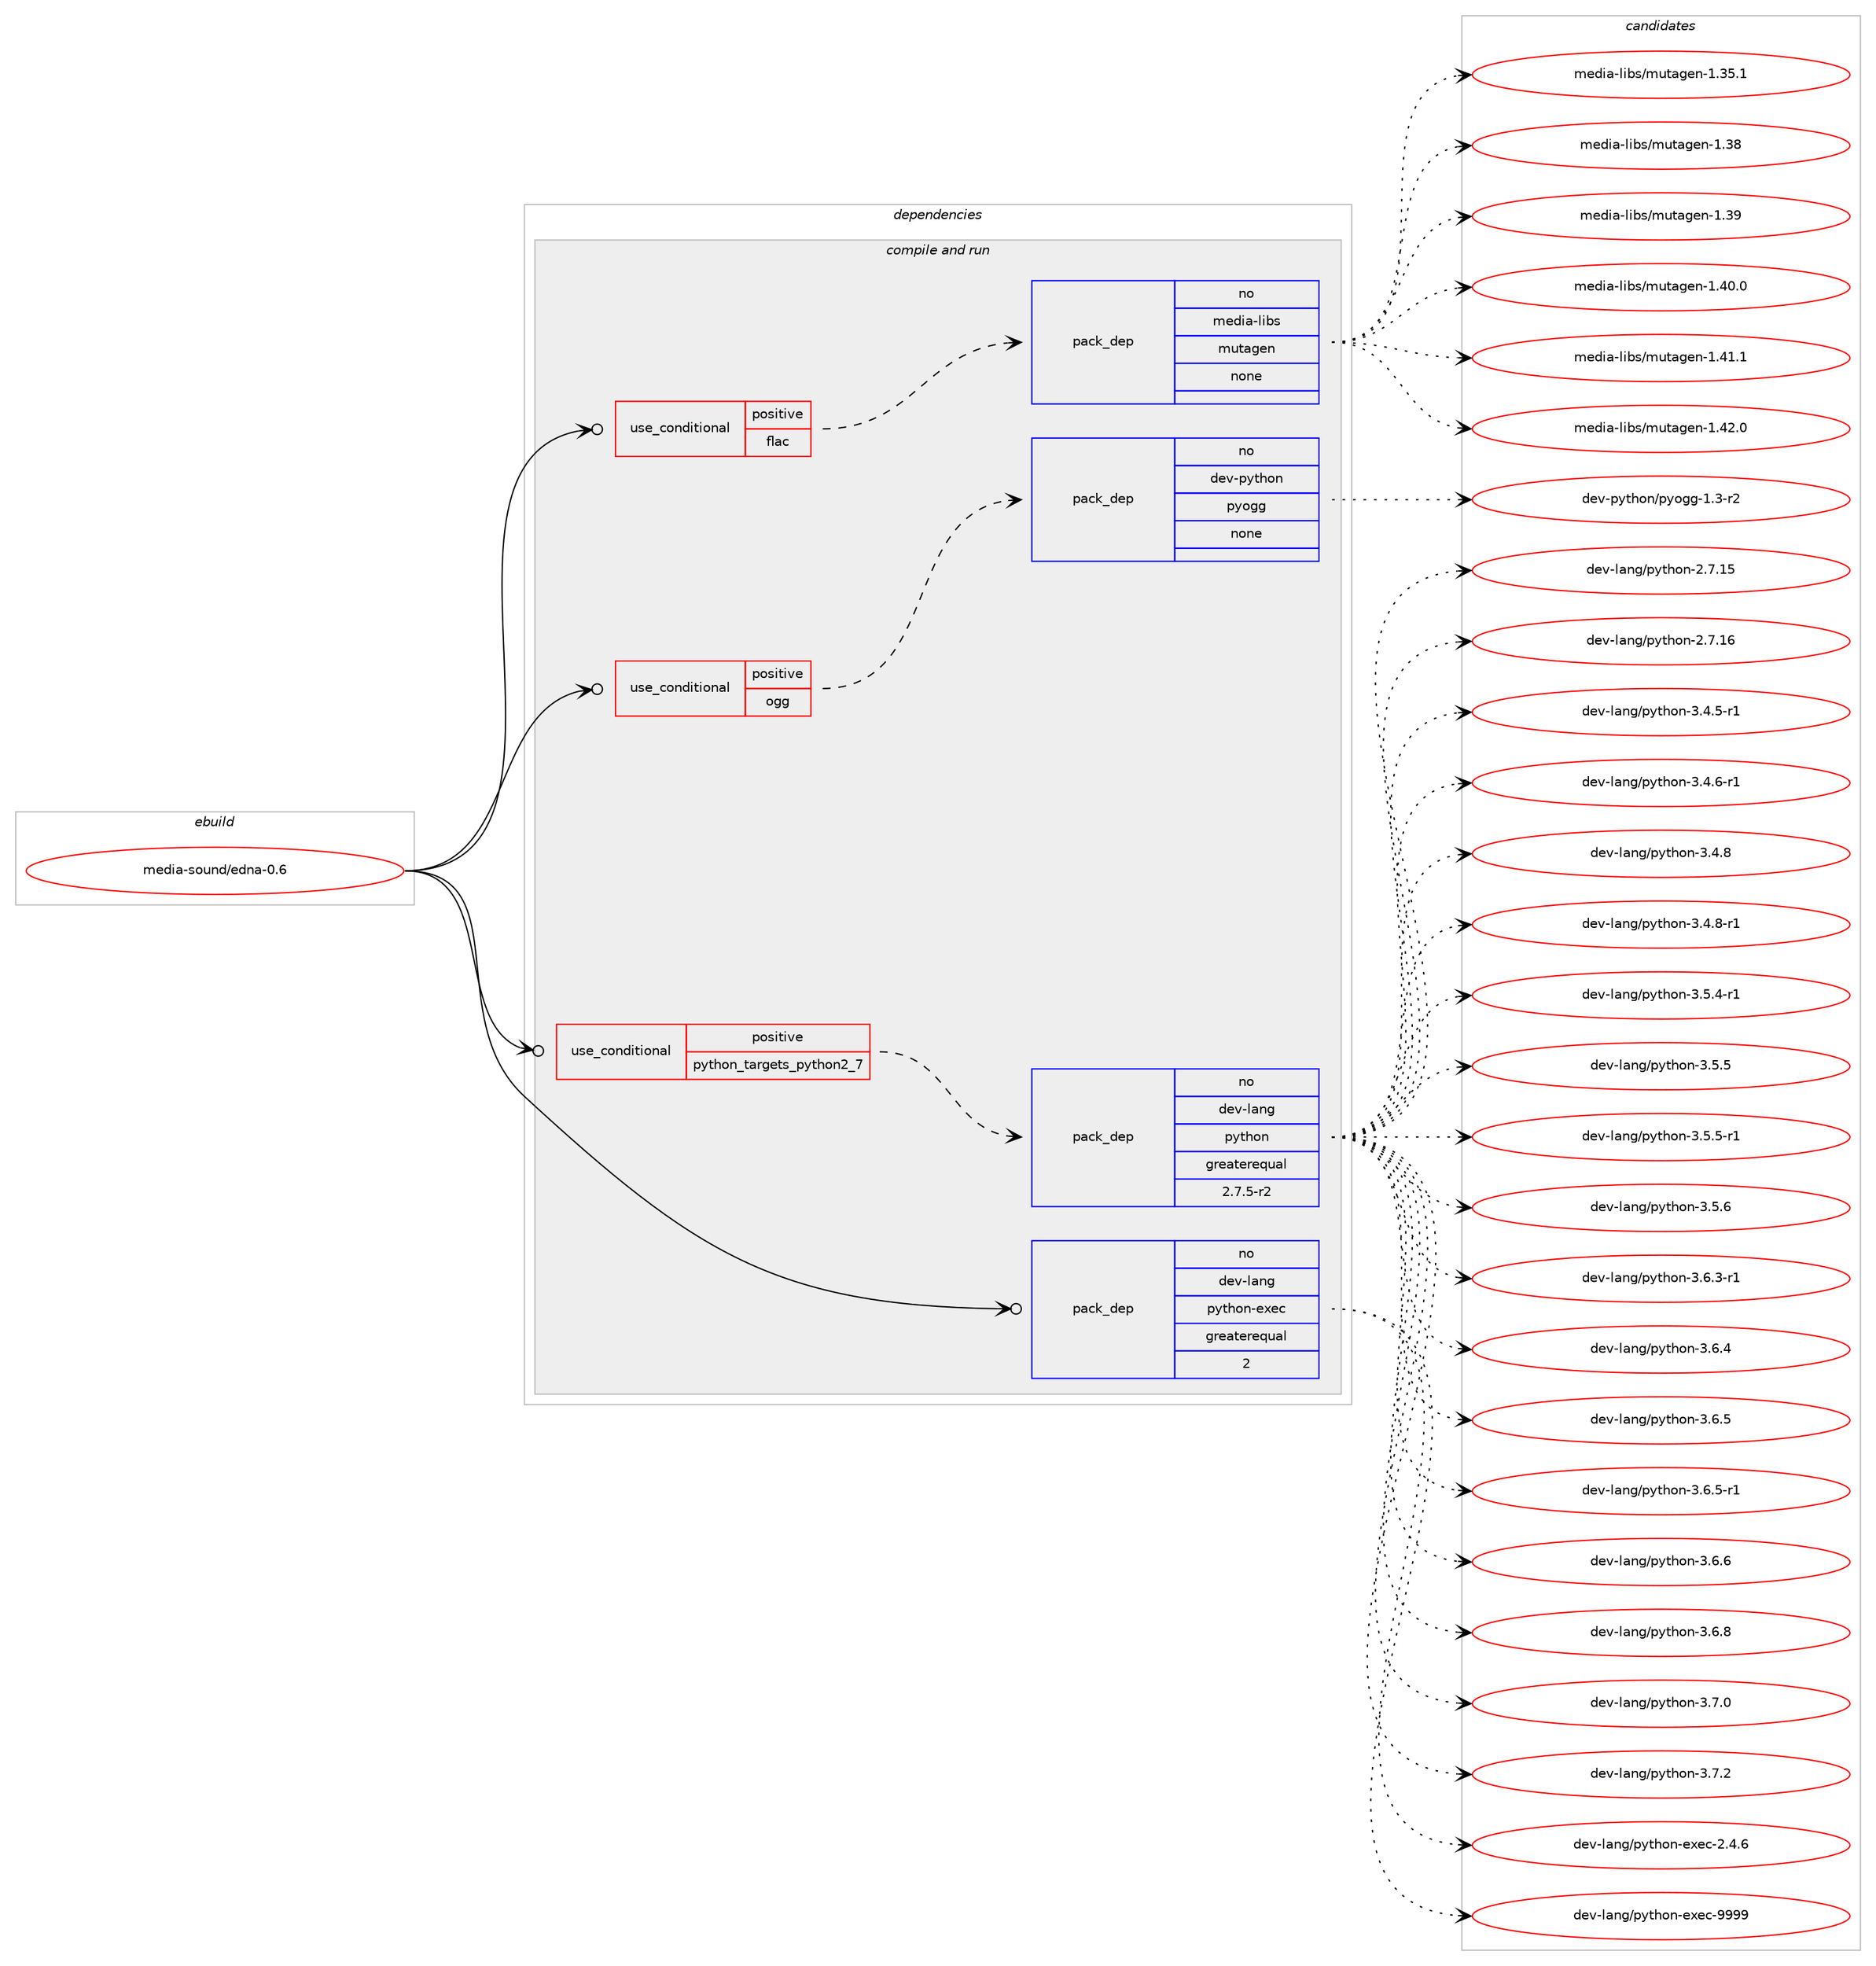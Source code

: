 digraph prolog {

# *************
# Graph options
# *************

newrank=true;
concentrate=true;
compound=true;
graph [rankdir=LR,fontname=Helvetica,fontsize=10,ranksep=1.5];#, ranksep=2.5, nodesep=0.2];
edge  [arrowhead=vee];
node  [fontname=Helvetica,fontsize=10];

# **********
# The ebuild
# **********

subgraph cluster_leftcol {
color=gray;
rank=same;
label=<<i>ebuild</i>>;
id [label="media-sound/edna-0.6", color=red, width=4, href="../media-sound/edna-0.6.svg"];
}

# ****************
# The dependencies
# ****************

subgraph cluster_midcol {
color=gray;
label=<<i>dependencies</i>>;
subgraph cluster_compile {
fillcolor="#eeeeee";
style=filled;
label=<<i>compile</i>>;
}
subgraph cluster_compileandrun {
fillcolor="#eeeeee";
style=filled;
label=<<i>compile and run</i>>;
subgraph cond437150 {
dependency1625722 [label=<<TABLE BORDER="0" CELLBORDER="1" CELLSPACING="0" CELLPADDING="4"><TR><TD ROWSPAN="3" CELLPADDING="10">use_conditional</TD></TR><TR><TD>positive</TD></TR><TR><TD>flac</TD></TR></TABLE>>, shape=none, color=red];
subgraph pack1162336 {
dependency1625723 [label=<<TABLE BORDER="0" CELLBORDER="1" CELLSPACING="0" CELLPADDING="4" WIDTH="220"><TR><TD ROWSPAN="6" CELLPADDING="30">pack_dep</TD></TR><TR><TD WIDTH="110">no</TD></TR><TR><TD>media-libs</TD></TR><TR><TD>mutagen</TD></TR><TR><TD>none</TD></TR><TR><TD></TD></TR></TABLE>>, shape=none, color=blue];
}
dependency1625722:e -> dependency1625723:w [weight=20,style="dashed",arrowhead="vee"];
}
id:e -> dependency1625722:w [weight=20,style="solid",arrowhead="odotvee"];
subgraph cond437151 {
dependency1625724 [label=<<TABLE BORDER="0" CELLBORDER="1" CELLSPACING="0" CELLPADDING="4"><TR><TD ROWSPAN="3" CELLPADDING="10">use_conditional</TD></TR><TR><TD>positive</TD></TR><TR><TD>ogg</TD></TR></TABLE>>, shape=none, color=red];
subgraph pack1162337 {
dependency1625725 [label=<<TABLE BORDER="0" CELLBORDER="1" CELLSPACING="0" CELLPADDING="4" WIDTH="220"><TR><TD ROWSPAN="6" CELLPADDING="30">pack_dep</TD></TR><TR><TD WIDTH="110">no</TD></TR><TR><TD>dev-python</TD></TR><TR><TD>pyogg</TD></TR><TR><TD>none</TD></TR><TR><TD></TD></TR></TABLE>>, shape=none, color=blue];
}
dependency1625724:e -> dependency1625725:w [weight=20,style="dashed",arrowhead="vee"];
}
id:e -> dependency1625724:w [weight=20,style="solid",arrowhead="odotvee"];
subgraph cond437152 {
dependency1625726 [label=<<TABLE BORDER="0" CELLBORDER="1" CELLSPACING="0" CELLPADDING="4"><TR><TD ROWSPAN="3" CELLPADDING="10">use_conditional</TD></TR><TR><TD>positive</TD></TR><TR><TD>python_targets_python2_7</TD></TR></TABLE>>, shape=none, color=red];
subgraph pack1162338 {
dependency1625727 [label=<<TABLE BORDER="0" CELLBORDER="1" CELLSPACING="0" CELLPADDING="4" WIDTH="220"><TR><TD ROWSPAN="6" CELLPADDING="30">pack_dep</TD></TR><TR><TD WIDTH="110">no</TD></TR><TR><TD>dev-lang</TD></TR><TR><TD>python</TD></TR><TR><TD>greaterequal</TD></TR><TR><TD>2.7.5-r2</TD></TR></TABLE>>, shape=none, color=blue];
}
dependency1625726:e -> dependency1625727:w [weight=20,style="dashed",arrowhead="vee"];
}
id:e -> dependency1625726:w [weight=20,style="solid",arrowhead="odotvee"];
subgraph pack1162339 {
dependency1625728 [label=<<TABLE BORDER="0" CELLBORDER="1" CELLSPACING="0" CELLPADDING="4" WIDTH="220"><TR><TD ROWSPAN="6" CELLPADDING="30">pack_dep</TD></TR><TR><TD WIDTH="110">no</TD></TR><TR><TD>dev-lang</TD></TR><TR><TD>python-exec</TD></TR><TR><TD>greaterequal</TD></TR><TR><TD>2</TD></TR></TABLE>>, shape=none, color=blue];
}
id:e -> dependency1625728:w [weight=20,style="solid",arrowhead="odotvee"];
}
subgraph cluster_run {
fillcolor="#eeeeee";
style=filled;
label=<<i>run</i>>;
}
}

# **************
# The candidates
# **************

subgraph cluster_choices {
rank=same;
color=gray;
label=<<i>candidates</i>>;

subgraph choice1162336 {
color=black;
nodesep=1;
choice109101100105974510810598115471091171169710310111045494651534649 [label="media-libs/mutagen-1.35.1", color=red, width=4,href="../media-libs/mutagen-1.35.1.svg"];
choice10910110010597451081059811547109117116971031011104549465156 [label="media-libs/mutagen-1.38", color=red, width=4,href="../media-libs/mutagen-1.38.svg"];
choice10910110010597451081059811547109117116971031011104549465157 [label="media-libs/mutagen-1.39", color=red, width=4,href="../media-libs/mutagen-1.39.svg"];
choice109101100105974510810598115471091171169710310111045494652484648 [label="media-libs/mutagen-1.40.0", color=red, width=4,href="../media-libs/mutagen-1.40.0.svg"];
choice109101100105974510810598115471091171169710310111045494652494649 [label="media-libs/mutagen-1.41.1", color=red, width=4,href="../media-libs/mutagen-1.41.1.svg"];
choice109101100105974510810598115471091171169710310111045494652504648 [label="media-libs/mutagen-1.42.0", color=red, width=4,href="../media-libs/mutagen-1.42.0.svg"];
dependency1625723:e -> choice109101100105974510810598115471091171169710310111045494651534649:w [style=dotted,weight="100"];
dependency1625723:e -> choice10910110010597451081059811547109117116971031011104549465156:w [style=dotted,weight="100"];
dependency1625723:e -> choice10910110010597451081059811547109117116971031011104549465157:w [style=dotted,weight="100"];
dependency1625723:e -> choice109101100105974510810598115471091171169710310111045494652484648:w [style=dotted,weight="100"];
dependency1625723:e -> choice109101100105974510810598115471091171169710310111045494652494649:w [style=dotted,weight="100"];
dependency1625723:e -> choice109101100105974510810598115471091171169710310111045494652504648:w [style=dotted,weight="100"];
}
subgraph choice1162337 {
color=black;
nodesep=1;
choice1001011184511212111610411111047112121111103103454946514511450 [label="dev-python/pyogg-1.3-r2", color=red, width=4,href="../dev-python/pyogg-1.3-r2.svg"];
dependency1625725:e -> choice1001011184511212111610411111047112121111103103454946514511450:w [style=dotted,weight="100"];
}
subgraph choice1162338 {
color=black;
nodesep=1;
choice10010111845108971101034711212111610411111045504655464953 [label="dev-lang/python-2.7.15", color=red, width=4,href="../dev-lang/python-2.7.15.svg"];
choice10010111845108971101034711212111610411111045504655464954 [label="dev-lang/python-2.7.16", color=red, width=4,href="../dev-lang/python-2.7.16.svg"];
choice1001011184510897110103471121211161041111104551465246534511449 [label="dev-lang/python-3.4.5-r1", color=red, width=4,href="../dev-lang/python-3.4.5-r1.svg"];
choice1001011184510897110103471121211161041111104551465246544511449 [label="dev-lang/python-3.4.6-r1", color=red, width=4,href="../dev-lang/python-3.4.6-r1.svg"];
choice100101118451089711010347112121116104111110455146524656 [label="dev-lang/python-3.4.8", color=red, width=4,href="../dev-lang/python-3.4.8.svg"];
choice1001011184510897110103471121211161041111104551465246564511449 [label="dev-lang/python-3.4.8-r1", color=red, width=4,href="../dev-lang/python-3.4.8-r1.svg"];
choice1001011184510897110103471121211161041111104551465346524511449 [label="dev-lang/python-3.5.4-r1", color=red, width=4,href="../dev-lang/python-3.5.4-r1.svg"];
choice100101118451089711010347112121116104111110455146534653 [label="dev-lang/python-3.5.5", color=red, width=4,href="../dev-lang/python-3.5.5.svg"];
choice1001011184510897110103471121211161041111104551465346534511449 [label="dev-lang/python-3.5.5-r1", color=red, width=4,href="../dev-lang/python-3.5.5-r1.svg"];
choice100101118451089711010347112121116104111110455146534654 [label="dev-lang/python-3.5.6", color=red, width=4,href="../dev-lang/python-3.5.6.svg"];
choice1001011184510897110103471121211161041111104551465446514511449 [label="dev-lang/python-3.6.3-r1", color=red, width=4,href="../dev-lang/python-3.6.3-r1.svg"];
choice100101118451089711010347112121116104111110455146544652 [label="dev-lang/python-3.6.4", color=red, width=4,href="../dev-lang/python-3.6.4.svg"];
choice100101118451089711010347112121116104111110455146544653 [label="dev-lang/python-3.6.5", color=red, width=4,href="../dev-lang/python-3.6.5.svg"];
choice1001011184510897110103471121211161041111104551465446534511449 [label="dev-lang/python-3.6.5-r1", color=red, width=4,href="../dev-lang/python-3.6.5-r1.svg"];
choice100101118451089711010347112121116104111110455146544654 [label="dev-lang/python-3.6.6", color=red, width=4,href="../dev-lang/python-3.6.6.svg"];
choice100101118451089711010347112121116104111110455146544656 [label="dev-lang/python-3.6.8", color=red, width=4,href="../dev-lang/python-3.6.8.svg"];
choice100101118451089711010347112121116104111110455146554648 [label="dev-lang/python-3.7.0", color=red, width=4,href="../dev-lang/python-3.7.0.svg"];
choice100101118451089711010347112121116104111110455146554650 [label="dev-lang/python-3.7.2", color=red, width=4,href="../dev-lang/python-3.7.2.svg"];
dependency1625727:e -> choice10010111845108971101034711212111610411111045504655464953:w [style=dotted,weight="100"];
dependency1625727:e -> choice10010111845108971101034711212111610411111045504655464954:w [style=dotted,weight="100"];
dependency1625727:e -> choice1001011184510897110103471121211161041111104551465246534511449:w [style=dotted,weight="100"];
dependency1625727:e -> choice1001011184510897110103471121211161041111104551465246544511449:w [style=dotted,weight="100"];
dependency1625727:e -> choice100101118451089711010347112121116104111110455146524656:w [style=dotted,weight="100"];
dependency1625727:e -> choice1001011184510897110103471121211161041111104551465246564511449:w [style=dotted,weight="100"];
dependency1625727:e -> choice1001011184510897110103471121211161041111104551465346524511449:w [style=dotted,weight="100"];
dependency1625727:e -> choice100101118451089711010347112121116104111110455146534653:w [style=dotted,weight="100"];
dependency1625727:e -> choice1001011184510897110103471121211161041111104551465346534511449:w [style=dotted,weight="100"];
dependency1625727:e -> choice100101118451089711010347112121116104111110455146534654:w [style=dotted,weight="100"];
dependency1625727:e -> choice1001011184510897110103471121211161041111104551465446514511449:w [style=dotted,weight="100"];
dependency1625727:e -> choice100101118451089711010347112121116104111110455146544652:w [style=dotted,weight="100"];
dependency1625727:e -> choice100101118451089711010347112121116104111110455146544653:w [style=dotted,weight="100"];
dependency1625727:e -> choice1001011184510897110103471121211161041111104551465446534511449:w [style=dotted,weight="100"];
dependency1625727:e -> choice100101118451089711010347112121116104111110455146544654:w [style=dotted,weight="100"];
dependency1625727:e -> choice100101118451089711010347112121116104111110455146544656:w [style=dotted,weight="100"];
dependency1625727:e -> choice100101118451089711010347112121116104111110455146554648:w [style=dotted,weight="100"];
dependency1625727:e -> choice100101118451089711010347112121116104111110455146554650:w [style=dotted,weight="100"];
}
subgraph choice1162339 {
color=black;
nodesep=1;
choice1001011184510897110103471121211161041111104510112010199455046524654 [label="dev-lang/python-exec-2.4.6", color=red, width=4,href="../dev-lang/python-exec-2.4.6.svg"];
choice10010111845108971101034711212111610411111045101120101994557575757 [label="dev-lang/python-exec-9999", color=red, width=4,href="../dev-lang/python-exec-9999.svg"];
dependency1625728:e -> choice1001011184510897110103471121211161041111104510112010199455046524654:w [style=dotted,weight="100"];
dependency1625728:e -> choice10010111845108971101034711212111610411111045101120101994557575757:w [style=dotted,weight="100"];
}
}

}
